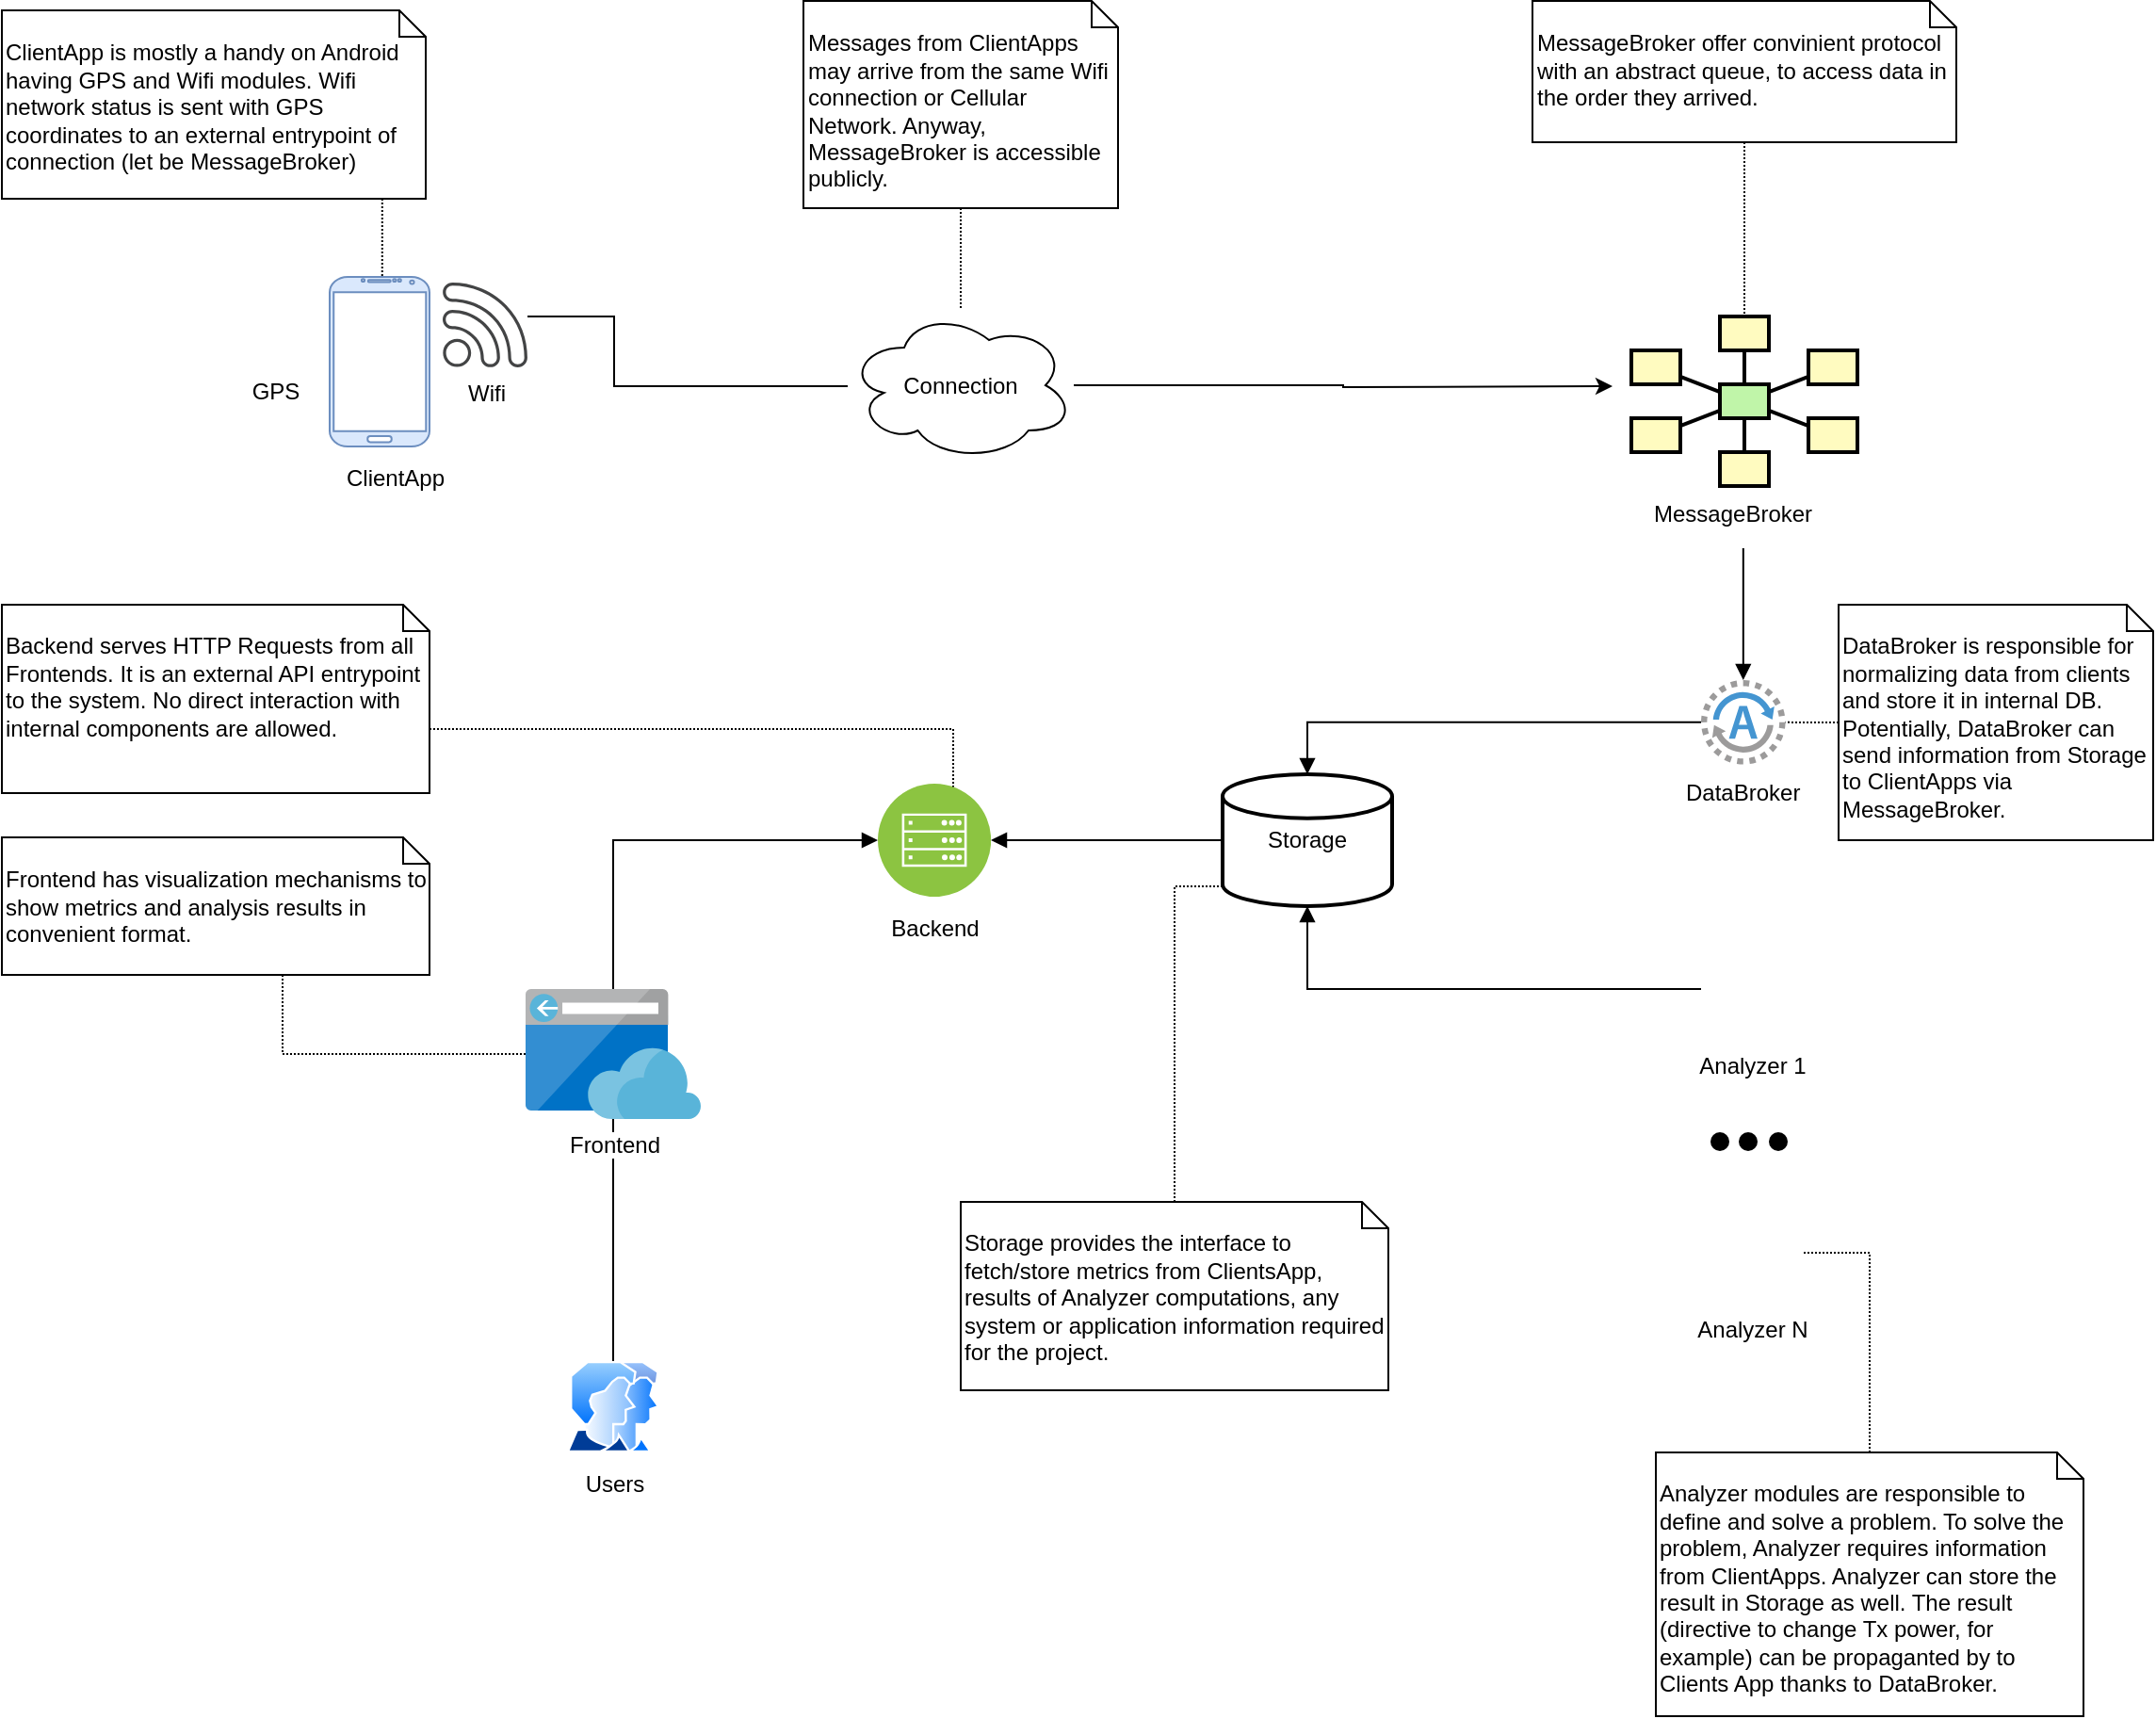 <mxfile version="10.8.0" type="device"><diagram id="GLz916icIRK3J7Ro2GKl" name="Conceptual"><mxGraphModel dx="1981" dy="1997" grid="1" gridSize="10" guides="1" tooltips="1" connect="1" arrows="1" fold="1" page="1" pageScale="1" pageWidth="827" pageHeight="1169" math="0" shadow="0"><root><mxCell id="0"/><mxCell id="1" parent="0"/><mxCell id="AzKJ49aiak-nzh2WMFs9-27" style="edgeStyle=orthogonalEdgeStyle;rounded=0;orthogonalLoop=1;jettySize=auto;html=1;" edge="1" parent="1" source="AzKJ49aiak-nzh2WMFs9-24"><mxGeometry relative="1" as="geometry"><mxPoint x="530" y="204" as="targetPoint"/></mxGeometry></mxCell><mxCell id="AzKJ49aiak-nzh2WMFs9-24" value="Connection" style="ellipse;shape=cloud;whiteSpace=wrap;html=1;" vertex="1" parent="1"><mxGeometry x="124" y="163.5" width="120" height="80" as="geometry"/></mxCell><mxCell id="AzKJ49aiak-nzh2WMFs9-26" style="edgeStyle=orthogonalEdgeStyle;rounded=0;orthogonalLoop=1;jettySize=auto;html=1;endArrow=none;endFill=0;" edge="1" parent="1" source="AzKJ49aiak-nzh2WMFs9-4" target="AzKJ49aiak-nzh2WMFs9-24"><mxGeometry relative="1" as="geometry"><Array as="points"><mxPoint y="167"/><mxPoint y="204"/></Array></mxGeometry></mxCell><mxCell id="AzKJ49aiak-nzh2WMFs9-33" value="" style="group" vertex="1" connectable="0" parent="1"><mxGeometry x="560" y="360" width="80" height="70" as="geometry"/></mxCell><mxCell id="AzKJ49aiak-nzh2WMFs9-31" value="" style="shadow=0;dashed=0;html=1;strokeColor=none;fillColor=#4495D1;labelPosition=center;verticalLabelPosition=bottom;verticalAlign=top;align=center;outlineConnect=0;shape=mxgraph.veeam.2d.agent;pointerEvents=1;" vertex="1" parent="AzKJ49aiak-nzh2WMFs9-33"><mxGeometry x="17" width="44.8" height="44.8" as="geometry"/></mxCell><mxCell id="AzKJ49aiak-nzh2WMFs9-32" value="DataBroker" style="text;html=1;resizable=0;points=[];autosize=1;align=left;verticalAlign=top;spacingTop=-4;" vertex="1" parent="AzKJ49aiak-nzh2WMFs9-33"><mxGeometry x="7" y="50" width="80" height="20" as="geometry"/></mxCell><mxCell id="AzKJ49aiak-nzh2WMFs9-34" style="edgeStyle=orthogonalEdgeStyle;rounded=0;orthogonalLoop=1;jettySize=auto;html=1;endArrow=none;endFill=0;startArrow=block;startFill=1;" edge="1" parent="1" source="AzKJ49aiak-nzh2WMFs9-31"><mxGeometry relative="1" as="geometry"><mxPoint x="599.4" y="290" as="targetPoint"/></mxGeometry></mxCell><mxCell id="AzKJ49aiak-nzh2WMFs9-47" style="edgeStyle=orthogonalEdgeStyle;rounded=0;orthogonalLoop=1;jettySize=auto;html=1;startArrow=none;startFill=0;endArrow=block;endFill=1;fontColor=#000000;" edge="1" parent="1" source="AzKJ49aiak-nzh2WMFs9-35" target="AzKJ49aiak-nzh2WMFs9-45"><mxGeometry relative="1" as="geometry"/></mxCell><mxCell id="AzKJ49aiak-nzh2WMFs9-35" value="Storage" style="strokeWidth=2;html=1;shape=mxgraph.flowchart.database;whiteSpace=wrap;" vertex="1" parent="1"><mxGeometry x="323" y="410" width="90" height="70" as="geometry"/></mxCell><mxCell id="AzKJ49aiak-nzh2WMFs9-36" style="edgeStyle=orthogonalEdgeStyle;rounded=0;orthogonalLoop=1;jettySize=auto;html=1;startArrow=none;startFill=0;endArrow=block;endFill=1;" edge="1" parent="1" source="AzKJ49aiak-nzh2WMFs9-31" target="AzKJ49aiak-nzh2WMFs9-35"><mxGeometry relative="1" as="geometry"><mxPoint x="395" y="410" as="targetPoint"/></mxGeometry></mxCell><mxCell id="AzKJ49aiak-nzh2WMFs9-39" style="edgeStyle=orthogonalEdgeStyle;rounded=0;orthogonalLoop=1;jettySize=auto;html=1;exitX=0;exitY=0.5;exitDx=0;exitDy=0;startArrow=none;startFill=0;endArrow=block;endFill=1;" edge="1" parent="1" source="AzKJ49aiak-nzh2WMFs9-37" target="AzKJ49aiak-nzh2WMFs9-35"><mxGeometry relative="1" as="geometry"/></mxCell><mxCell id="AzKJ49aiak-nzh2WMFs9-37" value="Analyzer 1" style="shape=image;html=1;verticalAlign=top;verticalLabelPosition=bottom;labelBackgroundColor=#ffffff;imageAspect=0;aspect=fixed;image=https://cdn4.iconfinder.com/data/icons/seo-and-data/500/graph-magnifier-128.png" vertex="1" parent="1"><mxGeometry x="577" y="497" width="54" height="54" as="geometry"/></mxCell><mxCell id="AzKJ49aiak-nzh2WMFs9-40" value="Analyzer N" style="shape=image;html=1;verticalAlign=top;verticalLabelPosition=bottom;labelBackgroundColor=#ffffff;imageAspect=0;aspect=fixed;image=https://cdn4.iconfinder.com/data/icons/seo-and-data/500/graph-magnifier-128.png" vertex="1" parent="1"><mxGeometry x="577" y="637" width="54" height="54" as="geometry"/></mxCell><mxCell id="AzKJ49aiak-nzh2WMFs9-41" value="" style="shape=ellipse;fillColor=#000000;strokeColor=none;html=1" vertex="1" parent="1"><mxGeometry x="582" y="600" width="10" height="10" as="geometry"/></mxCell><mxCell id="AzKJ49aiak-nzh2WMFs9-42" value="" style="shape=ellipse;fillColor=#000000;strokeColor=none;html=1" vertex="1" parent="1"><mxGeometry x="597" y="600" width="10" height="10" as="geometry"/></mxCell><mxCell id="AzKJ49aiak-nzh2WMFs9-44" value="" style="shape=ellipse;fillColor=#000000;strokeColor=none;html=1" vertex="1" parent="1"><mxGeometry x="613" y="600" width="10" height="10" as="geometry"/></mxCell><mxCell id="AzKJ49aiak-nzh2WMFs9-49" style="edgeStyle=orthogonalEdgeStyle;rounded=0;orthogonalLoop=1;jettySize=auto;html=1;startArrow=block;startFill=1;endArrow=block;endFill=1;fontColor=#000000;entryX=0.25;entryY=0;entryDx=0;entryDy=0;" edge="1" parent="1" source="AzKJ49aiak-nzh2WMFs9-45" target="AzKJ49aiak-nzh2WMFs9-48"><mxGeometry relative="1" as="geometry"><mxPoint x="100" y="540" as="targetPoint"/></mxGeometry></mxCell><mxCell id="AzKJ49aiak-nzh2WMFs9-45" value="Backend" style="aspect=fixed;perimeter=ellipsePerimeter;html=1;align=center;shadow=0;dashed=0;fontColor=#000000;labelBackgroundColor=#ffffff;fontSize=12;spacingTop=3;image;image=img/lib/ibm/infrastructure/mobile_backend.svg;fillColor=#000000;" vertex="1" parent="1"><mxGeometry x="140" y="415" width="60" height="60" as="geometry"/></mxCell><mxCell id="AzKJ49aiak-nzh2WMFs9-78" style="edgeStyle=orthogonalEdgeStyle;rounded=0;orthogonalLoop=1;jettySize=auto;html=1;startArrow=none;startFill=0;endArrow=none;endFill=0;fontColor=#000000;" edge="1" parent="1" source="AzKJ49aiak-nzh2WMFs9-48" target="AzKJ49aiak-nzh2WMFs9-50"><mxGeometry relative="1" as="geometry"/></mxCell><mxCell id="AzKJ49aiak-nzh2WMFs9-50" value="Users" style="aspect=fixed;perimeter=ellipsePerimeter;html=1;align=center;shadow=0;dashed=0;spacingTop=3;image;image=img/lib/active_directory/user_accounts.svg;fillColor=#000000;fontColor=#000000;" vertex="1" parent="1"><mxGeometry x="-25.5" y="721.5" width="50" height="48.5" as="geometry"/></mxCell><mxCell id="AzKJ49aiak-nzh2WMFs9-80" style="edgeStyle=orthogonalEdgeStyle;rounded=0;orthogonalLoop=1;jettySize=auto;html=1;entryX=0.526;entryY=0.063;entryDx=0;entryDy=0;entryPerimeter=0;dashed=1;dashPattern=1 1;startArrow=none;startFill=0;endArrow=none;endFill=0;fontColor=#000000;" edge="1" parent="1" source="AzKJ49aiak-nzh2WMFs9-54" target="AzKJ49aiak-nzh2WMFs9-1"><mxGeometry relative="1" as="geometry"><Array as="points"><mxPoint x="-123" y="125"/></Array></mxGeometry></mxCell><mxCell id="AzKJ49aiak-nzh2WMFs9-54" value="&lt;br&gt;ClientApp is mostly a handy on Android having GPS and Wifi modules. Wifi network status is sent with GPS coordinates to an external entrypoint of connection (let be MessageBroker)" style="shape=note;whiteSpace=wrap;html=1;size=14;verticalAlign=top;align=left;spacingTop=-6;fillColor=none;fontColor=#000000;" vertex="1" parent="1"><mxGeometry x="-325" y="4.5" width="225" height="100" as="geometry"/></mxCell><mxCell id="AzKJ49aiak-nzh2WMFs9-60" style="edgeStyle=orthogonalEdgeStyle;rounded=0;orthogonalLoop=1;jettySize=auto;html=1;entryX=0.5;entryY=0;entryDx=0;entryDy=0;dashed=1;dashPattern=1 1;startArrow=none;startFill=0;endArrow=none;endFill=0;fontColor=#000000;" edge="1" parent="1" source="AzKJ49aiak-nzh2WMFs9-59" target="AzKJ49aiak-nzh2WMFs9-6"><mxGeometry relative="1" as="geometry"/></mxCell><mxCell id="AzKJ49aiak-nzh2WMFs9-59" value="&lt;br&gt;MessageBroker offer convinient protocol&amp;nbsp; with an abstract queue, to access data in &lt;br&gt;the order they arrived." style="shape=note;whiteSpace=wrap;html=1;size=14;verticalAlign=top;align=left;spacingTop=-6;fillColor=none;fontColor=#000000;" vertex="1" parent="1"><mxGeometry x="487.5" y="-0.5" width="225" height="75" as="geometry"/></mxCell><mxCell id="AzKJ49aiak-nzh2WMFs9-62" style="edgeStyle=orthogonalEdgeStyle;rounded=0;orthogonalLoop=1;jettySize=auto;html=1;dashed=1;dashPattern=1 1;startArrow=none;startFill=0;endArrow=none;endFill=0;fontColor=#000000;" edge="1" parent="1" source="AzKJ49aiak-nzh2WMFs9-61" target="AzKJ49aiak-nzh2WMFs9-31"><mxGeometry relative="1" as="geometry"/></mxCell><mxCell id="AzKJ49aiak-nzh2WMFs9-61" value="&lt;br&gt;DataBroker is responsible for normalizing data from clients and store it in internal DB. Potentially, DataBroker can send information from Storage to ClientApps via MessageBroker." style="shape=note;whiteSpace=wrap;html=1;size=14;verticalAlign=top;align=left;spacingTop=-6;fillColor=none;fontColor=#000000;" vertex="1" parent="1"><mxGeometry x="650" y="320" width="167" height="125" as="geometry"/></mxCell><mxCell id="AzKJ49aiak-nzh2WMFs9-64" style="edgeStyle=orthogonalEdgeStyle;rounded=0;orthogonalLoop=1;jettySize=auto;html=1;dashed=1;dashPattern=1 1;startArrow=none;startFill=0;endArrow=none;endFill=0;fontColor=#000000;" edge="1" parent="1" source="AzKJ49aiak-nzh2WMFs9-63" target="AzKJ49aiak-nzh2WMFs9-24"><mxGeometry relative="1" as="geometry"/></mxCell><mxCell id="AzKJ49aiak-nzh2WMFs9-63" value="&lt;br&gt;Messages from ClientApps may arrive from the same Wifi connection or Cellular Network. Anyway, MessageBroker is accessible publicly." style="shape=note;whiteSpace=wrap;html=1;size=14;verticalAlign=top;align=left;spacingTop=-6;fillColor=none;fontColor=#000000;" vertex="1" parent="1"><mxGeometry x="100.5" y="-0.5" width="167" height="110" as="geometry"/></mxCell><mxCell id="AzKJ49aiak-nzh2WMFs9-66" style="edgeStyle=orthogonalEdgeStyle;rounded=0;orthogonalLoop=1;jettySize=auto;html=1;entryX=1;entryY=0.5;entryDx=0;entryDy=0;dashed=1;dashPattern=1 1;startArrow=none;startFill=0;endArrow=none;endFill=0;fontColor=#000000;" edge="1" parent="1" source="AzKJ49aiak-nzh2WMFs9-65" target="AzKJ49aiak-nzh2WMFs9-40"><mxGeometry relative="1" as="geometry"/></mxCell><mxCell id="AzKJ49aiak-nzh2WMFs9-65" value="&lt;br&gt;Analyzer modules are responsible to define and solve a problem. To solve the problem, Analyzer requires information from ClientApps. Analyzer can store the result in Storage as well. The result (directive to change Tx power, for example) can be propaganted by to Clients App thanks to DataBroker." style="shape=note;whiteSpace=wrap;html=1;size=14;verticalAlign=top;align=left;spacingTop=-6;fillColor=none;fontColor=#000000;" vertex="1" parent="1"><mxGeometry x="553" y="770" width="227" height="140" as="geometry"/></mxCell><mxCell id="AzKJ49aiak-nzh2WMFs9-69" style="edgeStyle=orthogonalEdgeStyle;rounded=0;orthogonalLoop=1;jettySize=auto;html=1;entryX=0;entryY=0.85;entryDx=0;entryDy=0;entryPerimeter=0;dashed=1;dashPattern=1 1;startArrow=none;startFill=0;endArrow=none;endFill=0;fontColor=#000000;" edge="1" parent="1" source="AzKJ49aiak-nzh2WMFs9-68" target="AzKJ49aiak-nzh2WMFs9-35"><mxGeometry relative="1" as="geometry"/></mxCell><mxCell id="AzKJ49aiak-nzh2WMFs9-68" value="&lt;br&gt;Storage provides the interface to &lt;br&gt;fetch/store metrics from ClientsApp, results of Analyzer computations, any system or application information required for the project.&lt;br&gt;" style="shape=note;whiteSpace=wrap;html=1;size=14;verticalAlign=top;align=left;spacingTop=-6;fillColor=none;fontColor=#000000;" vertex="1" parent="1"><mxGeometry x="184" y="637" width="227" height="100" as="geometry"/></mxCell><mxCell id="AzKJ49aiak-nzh2WMFs9-71" style="edgeStyle=orthogonalEdgeStyle;rounded=0;orthogonalLoop=1;jettySize=auto;html=1;dashed=1;dashPattern=1 1;startArrow=none;startFill=0;endArrow=none;endFill=0;fontColor=#000000;" edge="1" parent="1" source="AzKJ49aiak-nzh2WMFs9-70" target="AzKJ49aiak-nzh2WMFs9-45"><mxGeometry relative="1" as="geometry"><Array as="points"><mxPoint x="180" y="386"/></Array></mxGeometry></mxCell><mxCell id="AzKJ49aiak-nzh2WMFs9-70" value="&lt;br&gt;Backend serves HTTP Requests from all Frontends. It is an external API entrypoint to the system. No direct interaction with internal components are allowed.&lt;br&gt;" style="shape=note;whiteSpace=wrap;html=1;size=14;verticalAlign=top;align=left;spacingTop=-6;fillColor=none;fontColor=#000000;" vertex="1" parent="1"><mxGeometry x="-325" y="320" width="227" height="100" as="geometry"/></mxCell><mxCell id="AzKJ49aiak-nzh2WMFs9-72" value="" style="group" vertex="1" connectable="0" parent="1"><mxGeometry x="-201" y="146" width="155" height="117" as="geometry"/></mxCell><mxCell id="AzKJ49aiak-nzh2WMFs9-55" value="GPS" style="shape=image;html=1;verticalAlign=top;verticalLabelPosition=bottom;labelBackgroundColor=#ffffff;imageAspect=0;aspect=fixed;image=https://cdn1.iconfinder.com/data/icons/material-device/22/gps-fixed-128.png;fillColor=none;fontColor=#000000;" vertex="1" parent="AzKJ49aiak-nzh2WMFs9-72"><mxGeometry y="6" width="41" height="41" as="geometry"/></mxCell><mxCell id="AzKJ49aiak-nzh2WMFs9-21" value="ClientApp" style="text;html=1;resizable=0;points=[];autosize=1;align=left;verticalAlign=top;spacingTop=-4;" vertex="1" parent="AzKJ49aiak-nzh2WMFs9-72"><mxGeometry x="57" y="97" width="70" height="20" as="geometry"/></mxCell><mxCell id="AzKJ49aiak-nzh2WMFs9-1" value="" style="verticalLabelPosition=bottom;verticalAlign=top;html=1;shadow=0;dashed=0;strokeWidth=1;shape=mxgraph.android.phone2;fillColor=#dae8fc;strokeColor=#6c8ebf;" vertex="1" parent="AzKJ49aiak-nzh2WMFs9-72"><mxGeometry x="50" width="53" height="90" as="geometry"/></mxCell><mxCell id="AzKJ49aiak-nzh2WMFs9-4" value="Wifi" style="pointerEvents=1;shadow=0;dashed=0;html=1;strokeColor=none;fillColor=#434445;aspect=fixed;labelPosition=center;verticalLabelPosition=bottom;verticalAlign=top;align=center;outlineConnect=0;shape=mxgraph.vvd.wi_fi;" vertex="1" parent="AzKJ49aiak-nzh2WMFs9-72"><mxGeometry x="110" y="3" width="45" height="45" as="geometry"/></mxCell><mxCell id="AzKJ49aiak-nzh2WMFs9-73" value="" style="group" vertex="1" connectable="0" parent="1"><mxGeometry x="540" y="167" width="120" height="114.5" as="geometry"/></mxCell><mxCell id="AzKJ49aiak-nzh2WMFs9-25" value="" style="group" vertex="1" connectable="0" parent="AzKJ49aiak-nzh2WMFs9-73"><mxGeometry width="120" height="114.5" as="geometry"/></mxCell><mxCell id="AzKJ49aiak-nzh2WMFs9-20" value="" style="group" vertex="1" connectable="0" parent="AzKJ49aiak-nzh2WMFs9-25"><mxGeometry width="120" height="114.5" as="geometry"/></mxCell><mxCell id="AzKJ49aiak-nzh2WMFs9-6" value="" style="strokeWidth=2;dashed=0;align=center;fontSize=8;shape=rect;fillColor=#fffbc0;strokeColor=#000000;" vertex="1" parent="AzKJ49aiak-nzh2WMFs9-20"><mxGeometry x="47" width="26" height="18" as="geometry"/></mxCell><mxCell id="AzKJ49aiak-nzh2WMFs9-7" value="" style="strokeWidth=2;dashed=0;align=center;fontSize=8;shape=rect;fillColor=#fffbc0;strokeColor=#000000;" vertex="1" parent="AzKJ49aiak-nzh2WMFs9-20"><mxGeometry y="18" width="26" height="18" as="geometry"/></mxCell><mxCell id="AzKJ49aiak-nzh2WMFs9-8" value="" style="strokeWidth=2;dashed=0;align=center;fontSize=8;shape=rect;fillColor=#fffbc0;strokeColor=#000000;" vertex="1" parent="AzKJ49aiak-nzh2WMFs9-20"><mxGeometry x="94" y="18" width="26" height="18" as="geometry"/></mxCell><mxCell id="AzKJ49aiak-nzh2WMFs9-9" value="" style="strokeWidth=2;dashed=0;align=center;fontSize=8;shape=rect;fillColor=#fffbc0;strokeColor=#000000;" vertex="1" parent="AzKJ49aiak-nzh2WMFs9-20"><mxGeometry y="54" width="26" height="18" as="geometry"/></mxCell><mxCell id="AzKJ49aiak-nzh2WMFs9-10" value="" style="strokeWidth=2;dashed=0;align=center;fontSize=8;shape=rect;fillColor=#fffbc0;strokeColor=#000000;" vertex="1" parent="AzKJ49aiak-nzh2WMFs9-20"><mxGeometry x="94" y="54" width="26" height="18" as="geometry"/></mxCell><mxCell id="AzKJ49aiak-nzh2WMFs9-11" value="" style="strokeWidth=2;dashed=0;align=center;fontSize=8;shape=rect;fillColor=#fffbc0;strokeColor=#000000;" vertex="1" parent="AzKJ49aiak-nzh2WMFs9-20"><mxGeometry x="47" y="72" width="26" height="18" as="geometry"/></mxCell><mxCell id="AzKJ49aiak-nzh2WMFs9-12" value="" style="strokeWidth=2;dashed=0;align=center;fontSize=8;shape=rect;fillColor=#c0f5a9;strokeColor=#000000;" vertex="1" parent="AzKJ49aiak-nzh2WMFs9-20"><mxGeometry x="47" y="36" width="26" height="18" as="geometry"/></mxCell><mxCell id="AzKJ49aiak-nzh2WMFs9-13" value="" style="edgeStyle=none;endArrow=none;dashed=0;html=1;strokeWidth=2;" edge="1" source="AzKJ49aiak-nzh2WMFs9-12" target="AzKJ49aiak-nzh2WMFs9-6" parent="AzKJ49aiak-nzh2WMFs9-20"><mxGeometry relative="1" as="geometry"/></mxCell><mxCell id="AzKJ49aiak-nzh2WMFs9-14" value="" style="edgeStyle=none;endArrow=none;dashed=0;html=1;strokeWidth=2;" edge="1" source="AzKJ49aiak-nzh2WMFs9-12" target="AzKJ49aiak-nzh2WMFs9-7" parent="AzKJ49aiak-nzh2WMFs9-20"><mxGeometry relative="1" as="geometry"/></mxCell><mxCell id="AzKJ49aiak-nzh2WMFs9-15" value="" style="edgeStyle=none;endArrow=none;dashed=0;html=1;strokeWidth=2;" edge="1" source="AzKJ49aiak-nzh2WMFs9-12" target="AzKJ49aiak-nzh2WMFs9-8" parent="AzKJ49aiak-nzh2WMFs9-20"><mxGeometry relative="1" as="geometry"/></mxCell><mxCell id="AzKJ49aiak-nzh2WMFs9-16" value="" style="edgeStyle=none;endArrow=none;dashed=0;html=1;strokeWidth=2;" edge="1" source="AzKJ49aiak-nzh2WMFs9-12" target="AzKJ49aiak-nzh2WMFs9-9" parent="AzKJ49aiak-nzh2WMFs9-20"><mxGeometry relative="1" as="geometry"/></mxCell><mxCell id="AzKJ49aiak-nzh2WMFs9-17" value="" style="edgeStyle=none;endArrow=none;dashed=0;html=1;strokeWidth=2;" edge="1" source="AzKJ49aiak-nzh2WMFs9-12" target="AzKJ49aiak-nzh2WMFs9-10" parent="AzKJ49aiak-nzh2WMFs9-20"><mxGeometry relative="1" as="geometry"/></mxCell><mxCell id="AzKJ49aiak-nzh2WMFs9-18" value="" style="edgeStyle=none;endArrow=none;dashed=0;html=1;strokeWidth=2;" edge="1" source="AzKJ49aiak-nzh2WMFs9-12" target="AzKJ49aiak-nzh2WMFs9-11" parent="AzKJ49aiak-nzh2WMFs9-20"><mxGeometry relative="1" as="geometry"/></mxCell><mxCell id="AzKJ49aiak-nzh2WMFs9-19" value="MessageBroker" style="text;html=1;resizable=0;points=[];autosize=1;align=left;verticalAlign=top;spacingTop=-4;" vertex="1" parent="AzKJ49aiak-nzh2WMFs9-20"><mxGeometry x="10" y="94.5" width="100" height="20" as="geometry"/></mxCell><mxCell id="AzKJ49aiak-nzh2WMFs9-79" style="edgeStyle=orthogonalEdgeStyle;rounded=0;orthogonalLoop=1;jettySize=auto;html=1;startArrow=none;startFill=0;endArrow=none;endFill=0;fontColor=#000000;dashed=1;dashPattern=1 1;" edge="1" parent="1" source="AzKJ49aiak-nzh2WMFs9-77" target="AzKJ49aiak-nzh2WMFs9-48"><mxGeometry relative="1" as="geometry"><Array as="points"><mxPoint x="-176" y="520"/><mxPoint x="-176" y="559"/></Array></mxGeometry></mxCell><mxCell id="AzKJ49aiak-nzh2WMFs9-77" value="&lt;br&gt;Frontend has visualization mechanisms to show metrics and analysis results in convenient format." style="shape=note;whiteSpace=wrap;html=1;size=14;verticalAlign=top;align=left;spacingTop=-6;fillColor=none;fontColor=#000000;" vertex="1" parent="1"><mxGeometry x="-325" y="443.5" width="227" height="73" as="geometry"/></mxCell><mxCell id="AzKJ49aiak-nzh2WMFs9-48" value="Frontend" style="aspect=fixed;html=1;perimeter=none;align=center;shadow=0;dashed=0;image;fontSize=12;image=img/lib/mscae/App_Service_Frontend.svg;fillColor=#000000;container=1;" vertex="1" parent="1"><mxGeometry x="-47" y="524" width="93" height="69" as="geometry"><mxRectangle x="62" y="549" width="80" height="20" as="alternateBounds"/></mxGeometry></mxCell></root></mxGraphModel></diagram></mxfile>